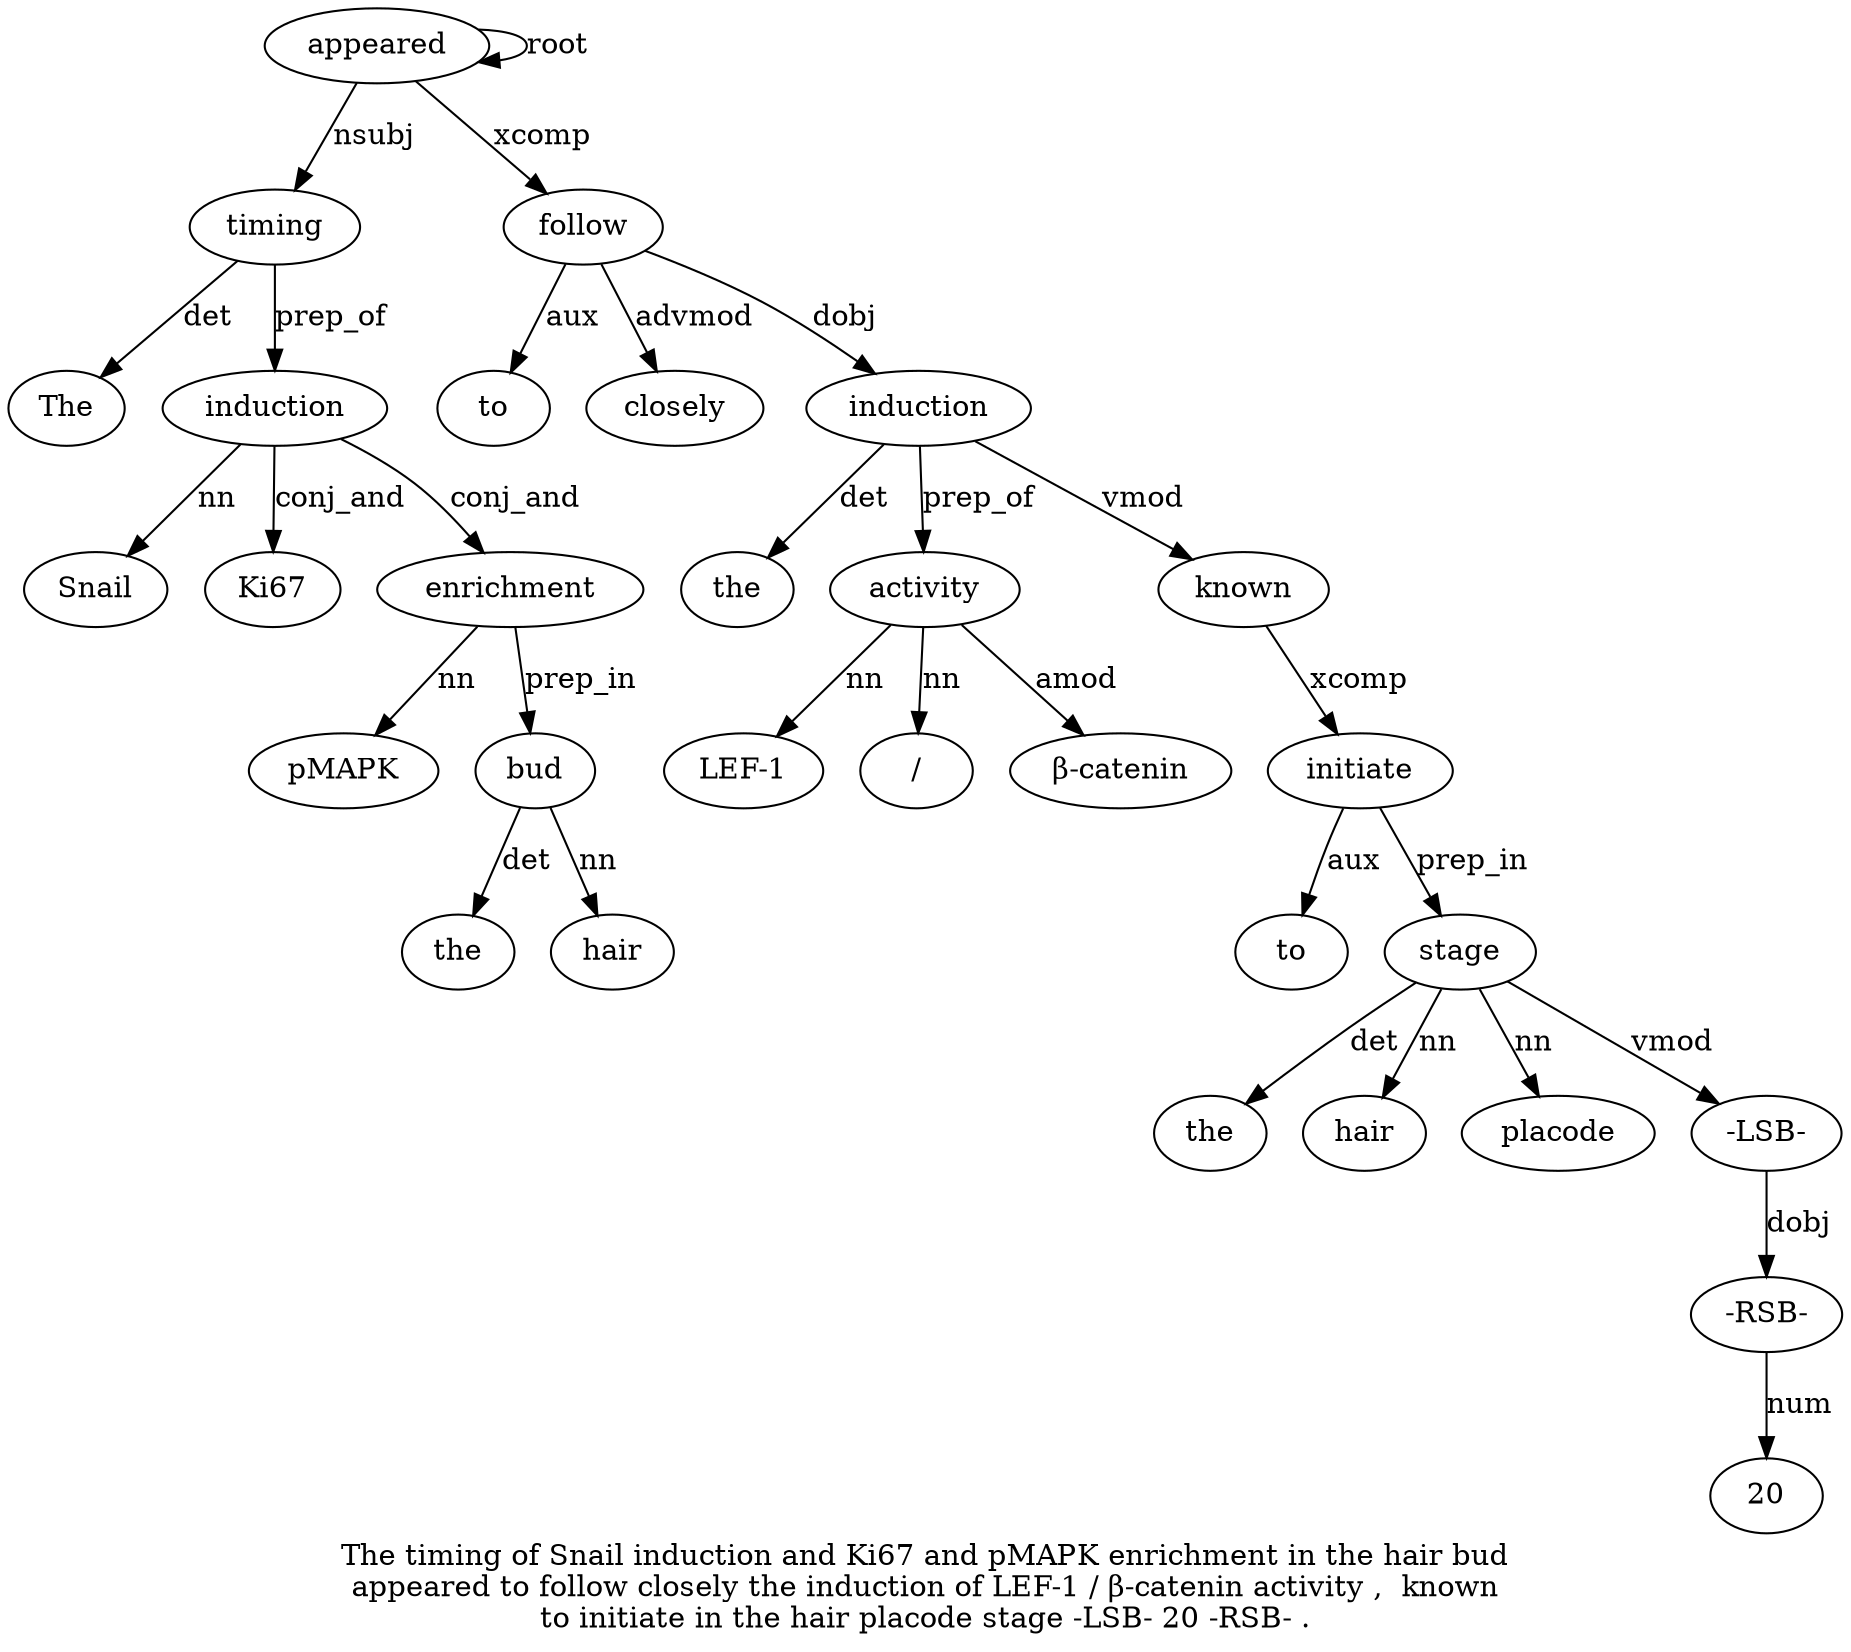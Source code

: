 digraph "The timing of Snail induction and Ki67 and pMAPK enrichment in the hair bud appeared to follow closely the induction of LEF-1 / β-catenin activity ,  known to initiate in the hair placode stage -LSB- 20 -RSB- ." {
label="The timing of Snail induction and Ki67 and pMAPK enrichment in the hair bud
appeared to follow closely the induction of LEF-1 / β-catenin activity ,  known
to initiate in the hair placode stage -LSB- 20 -RSB- .";
timing2 [style=filled, fillcolor=white, label=timing];
The1 [style=filled, fillcolor=white, label=The];
timing2 -> The1  [label=det];
appeared15 [style=filled, fillcolor=white, label=appeared];
appeared15 -> timing2  [label=nsubj];
induction5 [style=filled, fillcolor=white, label=induction];
Snail4 [style=filled, fillcolor=white, label=Snail];
induction5 -> Snail4  [label=nn];
timing2 -> induction5  [label=prep_of];
Ki67 [style=filled, fillcolor=white, label=Ki67];
induction5 -> Ki67  [label=conj_and];
enrichment10 [style=filled, fillcolor=white, label=enrichment];
pMAPK9 [style=filled, fillcolor=white, label=pMAPK];
enrichment10 -> pMAPK9  [label=nn];
induction5 -> enrichment10  [label=conj_and];
bud14 [style=filled, fillcolor=white, label=bud];
the12 [style=filled, fillcolor=white, label=the];
bud14 -> the12  [label=det];
hair13 [style=filled, fillcolor=white, label=hair];
bud14 -> hair13  [label=nn];
enrichment10 -> bud14  [label=prep_in];
appeared15 -> appeared15  [label=root];
follow17 [style=filled, fillcolor=white, label=follow];
to16 [style=filled, fillcolor=white, label=to];
follow17 -> to16  [label=aux];
appeared15 -> follow17  [label=xcomp];
closely18 [style=filled, fillcolor=white, label=closely];
follow17 -> closely18  [label=advmod];
induction20 [style=filled, fillcolor=white, label=induction];
the19 [style=filled, fillcolor=white, label=the];
induction20 -> the19  [label=det];
follow17 -> induction20  [label=dobj];
activity25 [style=filled, fillcolor=white, label=activity];
"LEF-122" [style=filled, fillcolor=white, label="LEF-1"];
activity25 -> "LEF-122"  [label=nn];
"/23" [style=filled, fillcolor=white, label="/"];
activity25 -> "/23"  [label=nn];
"β-catenin24" [style=filled, fillcolor=white, label="β-catenin"];
activity25 -> "β-catenin24"  [label=amod];
induction20 -> activity25  [label=prep_of];
known27 [style=filled, fillcolor=white, label=known];
induction20 -> known27  [label=vmod];
initiate29 [style=filled, fillcolor=white, label=initiate];
to28 [style=filled, fillcolor=white, label=to];
initiate29 -> to28  [label=aux];
known27 -> initiate29  [label=xcomp];
stage34 [style=filled, fillcolor=white, label=stage];
the31 [style=filled, fillcolor=white, label=the];
stage34 -> the31  [label=det];
hair32 [style=filled, fillcolor=white, label=hair];
stage34 -> hair32  [label=nn];
placode33 [style=filled, fillcolor=white, label=placode];
stage34 -> placode33  [label=nn];
initiate29 -> stage34  [label=prep_in];
"-LSB-35" [style=filled, fillcolor=white, label="-LSB-"];
stage34 -> "-LSB-35"  [label=vmod];
"-RSB-37" [style=filled, fillcolor=white, label="-RSB-"];
2036 [style=filled, fillcolor=white, label=20];
"-RSB-37" -> 2036  [label=num];
"-LSB-35" -> "-RSB-37"  [label=dobj];
}
